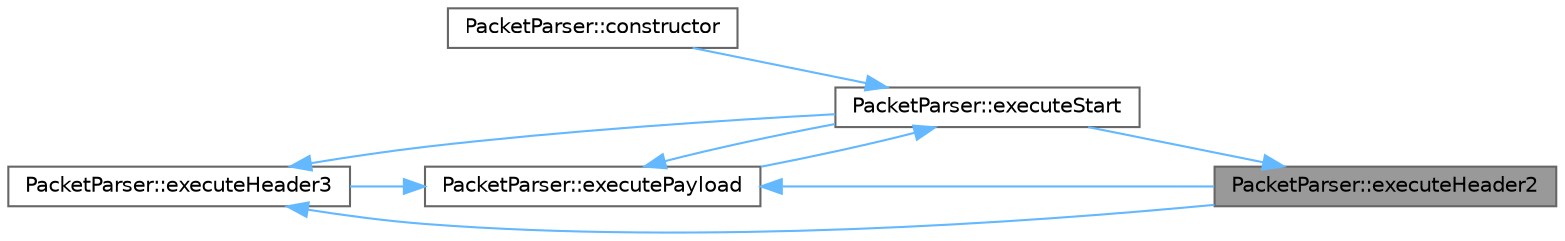 digraph "PacketParser::executeHeader2"
{
 // INTERACTIVE_SVG=YES
 // LATEX_PDF_SIZE
  bgcolor="transparent";
  edge [fontname=Helvetica,fontsize=10,labelfontname=Helvetica,labelfontsize=10];
  node [fontname=Helvetica,fontsize=10,shape=box,height=0.2,width=0.4];
  rankdir="RL";
  Node1 [id="Node000001",label="PacketParser::executeHeader2",height=0.2,width=0.4,color="gray40", fillcolor="grey60", style="filled", fontcolor="black",tooltip=" "];
  Node1 -> Node2 [id="edge9_Node000001_Node000002",dir="back",color="steelblue1",style="solid",tooltip=" "];
  Node2 [id="Node000002",label="PacketParser::executeStart",height=0.2,width=0.4,color="grey40", fillcolor="white", style="filled",URL="$df/d3b/a00728_a935591f498caac31b5dc300a38ce4cb4.html#a935591f498caac31b5dc300a38ce4cb4",tooltip=" "];
  Node2 -> Node3 [id="edge10_Node000002_Node000003",dir="back",color="steelblue1",style="solid",tooltip=" "];
  Node3 [id="Node000003",label="PacketParser::constructor",height=0.2,width=0.4,color="grey40", fillcolor="white", style="filled",URL="$df/d3b/a00728_a5ff1951156df64a682dd711f82b83f35.html#a5ff1951156df64a682dd711f82b83f35",tooltip=" "];
  Node2 -> Node4 [id="edge11_Node000002_Node000004",dir="back",color="steelblue1",style="solid",tooltip=" "];
  Node4 [id="Node000004",label="PacketParser::executePayload",height=0.2,width=0.4,color="grey40", fillcolor="white", style="filled",URL="$df/d3b/a00728_ad11a3bda04c4037fdffd177901cbde0d.html#ad11a3bda04c4037fdffd177901cbde0d",tooltip=" "];
  Node4 -> Node1 [id="edge12_Node000004_Node000001",dir="back",color="steelblue1",style="solid",tooltip=" "];
  Node4 -> Node5 [id="edge13_Node000004_Node000005",dir="back",color="steelblue1",style="solid",tooltip=" "];
  Node5 [id="Node000005",label="PacketParser::executeHeader3",height=0.2,width=0.4,color="grey40", fillcolor="white", style="filled",URL="$df/d3b/a00728_a99a897b745fadf9ebda256c63f8e3eaa.html#a99a897b745fadf9ebda256c63f8e3eaa",tooltip=" "];
  Node5 -> Node1 [id="edge14_Node000005_Node000001",dir="back",color="steelblue1",style="solid",tooltip=" "];
  Node5 -> Node2 [id="edge15_Node000005_Node000002",dir="back",color="steelblue1",style="solid",tooltip=" "];
  Node4 -> Node2 [id="edge16_Node000004_Node000002",dir="back",color="steelblue1",style="solid",tooltip=" "];
}
